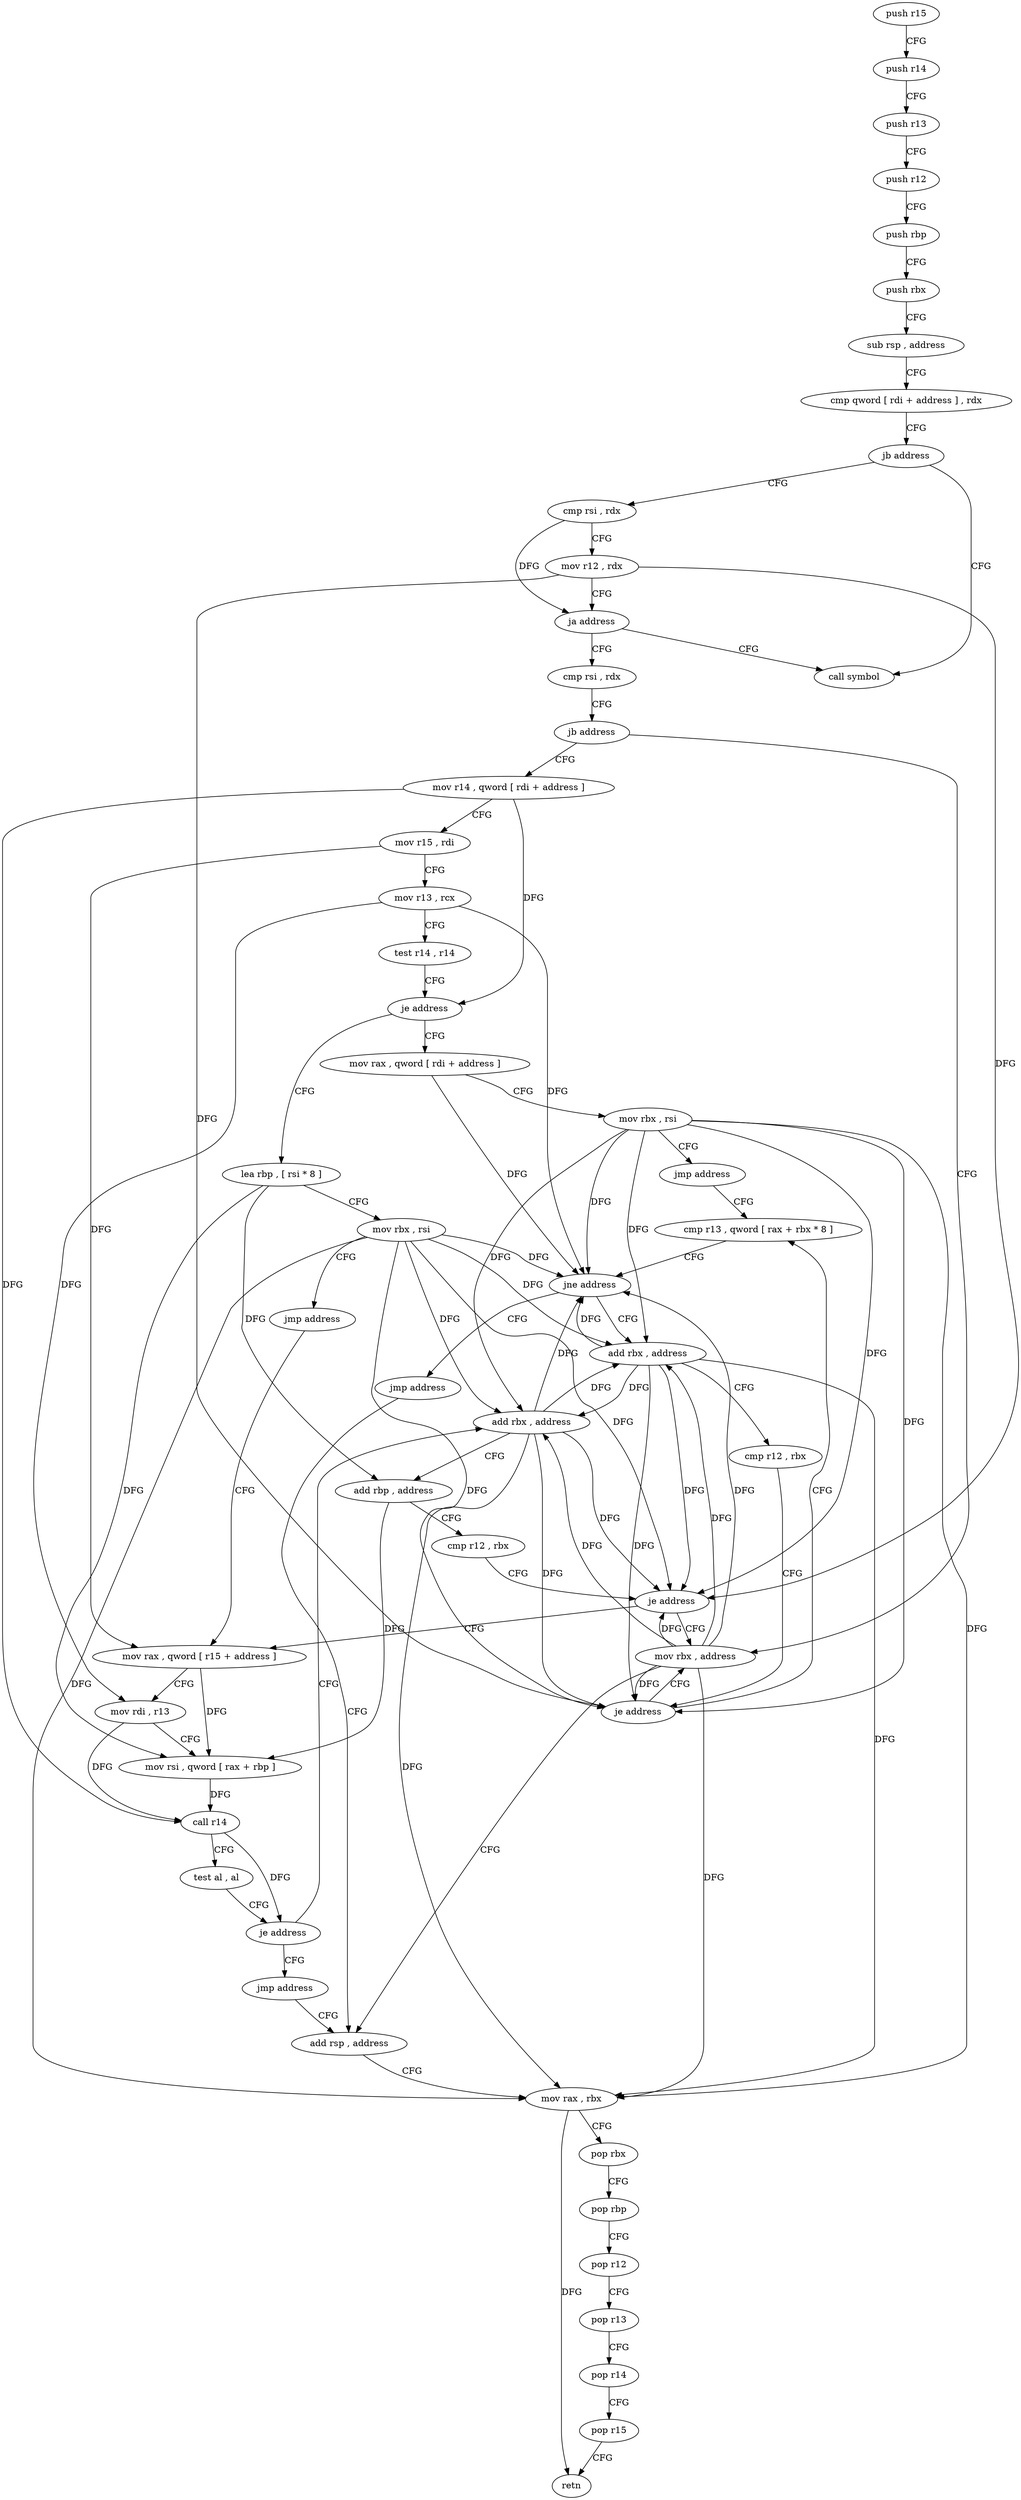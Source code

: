 digraph "func" {
"157536" [label = "push r15" ]
"157538" [label = "push r14" ]
"157540" [label = "push r13" ]
"157542" [label = "push r12" ]
"157544" [label = "push rbp" ]
"157545" [label = "push rbx" ]
"157546" [label = "sub rsp , address" ]
"157550" [label = "cmp qword [ rdi + address ] , rdx" ]
"157554" [label = "jb address" ]
"157716" [label = "call symbol" ]
"157560" [label = "cmp rsi , rdx" ]
"157563" [label = "mov r12 , rdx" ]
"157566" [label = "ja address" ]
"157572" [label = "cmp rsi , rdx" ]
"157575" [label = "jb address" ]
"157608" [label = "mov r14 , qword [ rdi + address ]" ]
"157577" [label = "mov rbx , address" ]
"157612" [label = "mov r15 , rdi" ]
"157615" [label = "mov r13 , rcx" ]
"157618" [label = "test r14 , r14" ]
"157621" [label = "je address" ]
"157680" [label = "mov rax , qword [ rdi + address ]" ]
"157623" [label = "lea rbp , [ rsi * 8 ]" ]
"157584" [label = "add rsp , address" ]
"157684" [label = "mov rbx , rsi" ]
"157687" [label = "jmp address" ]
"157705" [label = "cmp r13 , qword [ rax + rbx * 8 ]" ]
"157631" [label = "mov rbx , rsi" ]
"157634" [label = "jmp address" ]
"157653" [label = "mov rax , qword [ r15 + address ]" ]
"157709" [label = "jne address" ]
"157696" [label = "add rbx , address" ]
"157711" [label = "jmp address" ]
"157657" [label = "mov rdi , r13" ]
"157660" [label = "mov rsi , qword [ rax + rbp ]" ]
"157664" [label = "call r14" ]
"157667" [label = "test al , al" ]
"157669" [label = "je address" ]
"157640" [label = "add rbx , address" ]
"157671" [label = "jmp address" ]
"157700" [label = "cmp r12 , rbx" ]
"157703" [label = "je address" ]
"157644" [label = "add rbp , address" ]
"157648" [label = "cmp r12 , rbx" ]
"157651" [label = "je address" ]
"157588" [label = "mov rax , rbx" ]
"157591" [label = "pop rbx" ]
"157592" [label = "pop rbp" ]
"157593" [label = "pop r12" ]
"157595" [label = "pop r13" ]
"157597" [label = "pop r14" ]
"157599" [label = "pop r15" ]
"157601" [label = "retn" ]
"157536" -> "157538" [ label = "CFG" ]
"157538" -> "157540" [ label = "CFG" ]
"157540" -> "157542" [ label = "CFG" ]
"157542" -> "157544" [ label = "CFG" ]
"157544" -> "157545" [ label = "CFG" ]
"157545" -> "157546" [ label = "CFG" ]
"157546" -> "157550" [ label = "CFG" ]
"157550" -> "157554" [ label = "CFG" ]
"157554" -> "157716" [ label = "CFG" ]
"157554" -> "157560" [ label = "CFG" ]
"157560" -> "157563" [ label = "CFG" ]
"157560" -> "157566" [ label = "DFG" ]
"157563" -> "157566" [ label = "CFG" ]
"157563" -> "157703" [ label = "DFG" ]
"157563" -> "157651" [ label = "DFG" ]
"157566" -> "157716" [ label = "CFG" ]
"157566" -> "157572" [ label = "CFG" ]
"157572" -> "157575" [ label = "CFG" ]
"157575" -> "157608" [ label = "CFG" ]
"157575" -> "157577" [ label = "CFG" ]
"157608" -> "157612" [ label = "CFG" ]
"157608" -> "157621" [ label = "DFG" ]
"157608" -> "157664" [ label = "DFG" ]
"157577" -> "157584" [ label = "CFG" ]
"157577" -> "157588" [ label = "DFG" ]
"157577" -> "157709" [ label = "DFG" ]
"157577" -> "157696" [ label = "DFG" ]
"157577" -> "157703" [ label = "DFG" ]
"157577" -> "157640" [ label = "DFG" ]
"157577" -> "157651" [ label = "DFG" ]
"157612" -> "157615" [ label = "CFG" ]
"157612" -> "157653" [ label = "DFG" ]
"157615" -> "157618" [ label = "CFG" ]
"157615" -> "157709" [ label = "DFG" ]
"157615" -> "157657" [ label = "DFG" ]
"157618" -> "157621" [ label = "CFG" ]
"157621" -> "157680" [ label = "CFG" ]
"157621" -> "157623" [ label = "CFG" ]
"157680" -> "157684" [ label = "CFG" ]
"157680" -> "157709" [ label = "DFG" ]
"157623" -> "157631" [ label = "CFG" ]
"157623" -> "157660" [ label = "DFG" ]
"157623" -> "157644" [ label = "DFG" ]
"157584" -> "157588" [ label = "CFG" ]
"157684" -> "157687" [ label = "CFG" ]
"157684" -> "157588" [ label = "DFG" ]
"157684" -> "157709" [ label = "DFG" ]
"157684" -> "157696" [ label = "DFG" ]
"157684" -> "157703" [ label = "DFG" ]
"157684" -> "157640" [ label = "DFG" ]
"157684" -> "157651" [ label = "DFG" ]
"157687" -> "157705" [ label = "CFG" ]
"157705" -> "157709" [ label = "CFG" ]
"157631" -> "157634" [ label = "CFG" ]
"157631" -> "157588" [ label = "DFG" ]
"157631" -> "157709" [ label = "DFG" ]
"157631" -> "157696" [ label = "DFG" ]
"157631" -> "157703" [ label = "DFG" ]
"157631" -> "157640" [ label = "DFG" ]
"157631" -> "157651" [ label = "DFG" ]
"157634" -> "157653" [ label = "CFG" ]
"157653" -> "157657" [ label = "CFG" ]
"157653" -> "157660" [ label = "DFG" ]
"157709" -> "157696" [ label = "CFG" ]
"157709" -> "157711" [ label = "CFG" ]
"157696" -> "157700" [ label = "CFG" ]
"157696" -> "157588" [ label = "DFG" ]
"157696" -> "157709" [ label = "DFG" ]
"157696" -> "157703" [ label = "DFG" ]
"157696" -> "157640" [ label = "DFG" ]
"157696" -> "157651" [ label = "DFG" ]
"157711" -> "157584" [ label = "CFG" ]
"157657" -> "157660" [ label = "CFG" ]
"157657" -> "157664" [ label = "DFG" ]
"157660" -> "157664" [ label = "DFG" ]
"157664" -> "157667" [ label = "CFG" ]
"157664" -> "157669" [ label = "DFG" ]
"157667" -> "157669" [ label = "CFG" ]
"157669" -> "157640" [ label = "CFG" ]
"157669" -> "157671" [ label = "CFG" ]
"157640" -> "157644" [ label = "CFG" ]
"157640" -> "157588" [ label = "DFG" ]
"157640" -> "157709" [ label = "DFG" ]
"157640" -> "157696" [ label = "DFG" ]
"157640" -> "157703" [ label = "DFG" ]
"157640" -> "157651" [ label = "DFG" ]
"157671" -> "157584" [ label = "CFG" ]
"157700" -> "157703" [ label = "CFG" ]
"157703" -> "157577" [ label = "CFG" ]
"157703" -> "157705" [ label = "CFG" ]
"157644" -> "157648" [ label = "CFG" ]
"157644" -> "157660" [ label = "DFG" ]
"157648" -> "157651" [ label = "CFG" ]
"157651" -> "157577" [ label = "CFG" ]
"157651" -> "157653" [ label = "CFG" ]
"157588" -> "157591" [ label = "CFG" ]
"157588" -> "157601" [ label = "DFG" ]
"157591" -> "157592" [ label = "CFG" ]
"157592" -> "157593" [ label = "CFG" ]
"157593" -> "157595" [ label = "CFG" ]
"157595" -> "157597" [ label = "CFG" ]
"157597" -> "157599" [ label = "CFG" ]
"157599" -> "157601" [ label = "CFG" ]
}
